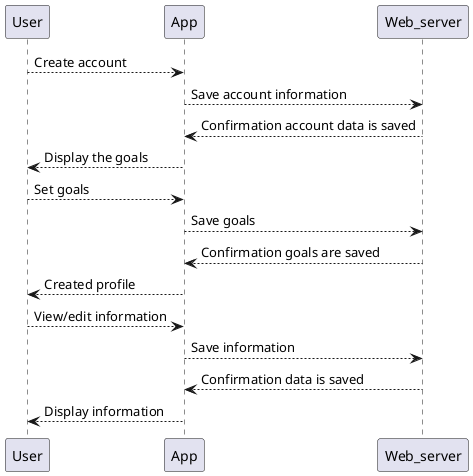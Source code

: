 @startuml
User --> App: Create account
App --> Web_server: Save account information
Web_server --> App: Confirmation account data is saved
App --> User: Display the goals
User --> App: Set goals
App --> Web_server: Save goals
Web_server --> App: Confirmation goals are saved
App --> User: Created profile
User --> App: View/edit information
App --> Web_server: Save information
Web_server --> App: Confirmation data is saved
App --> User: Display information
@enduml
